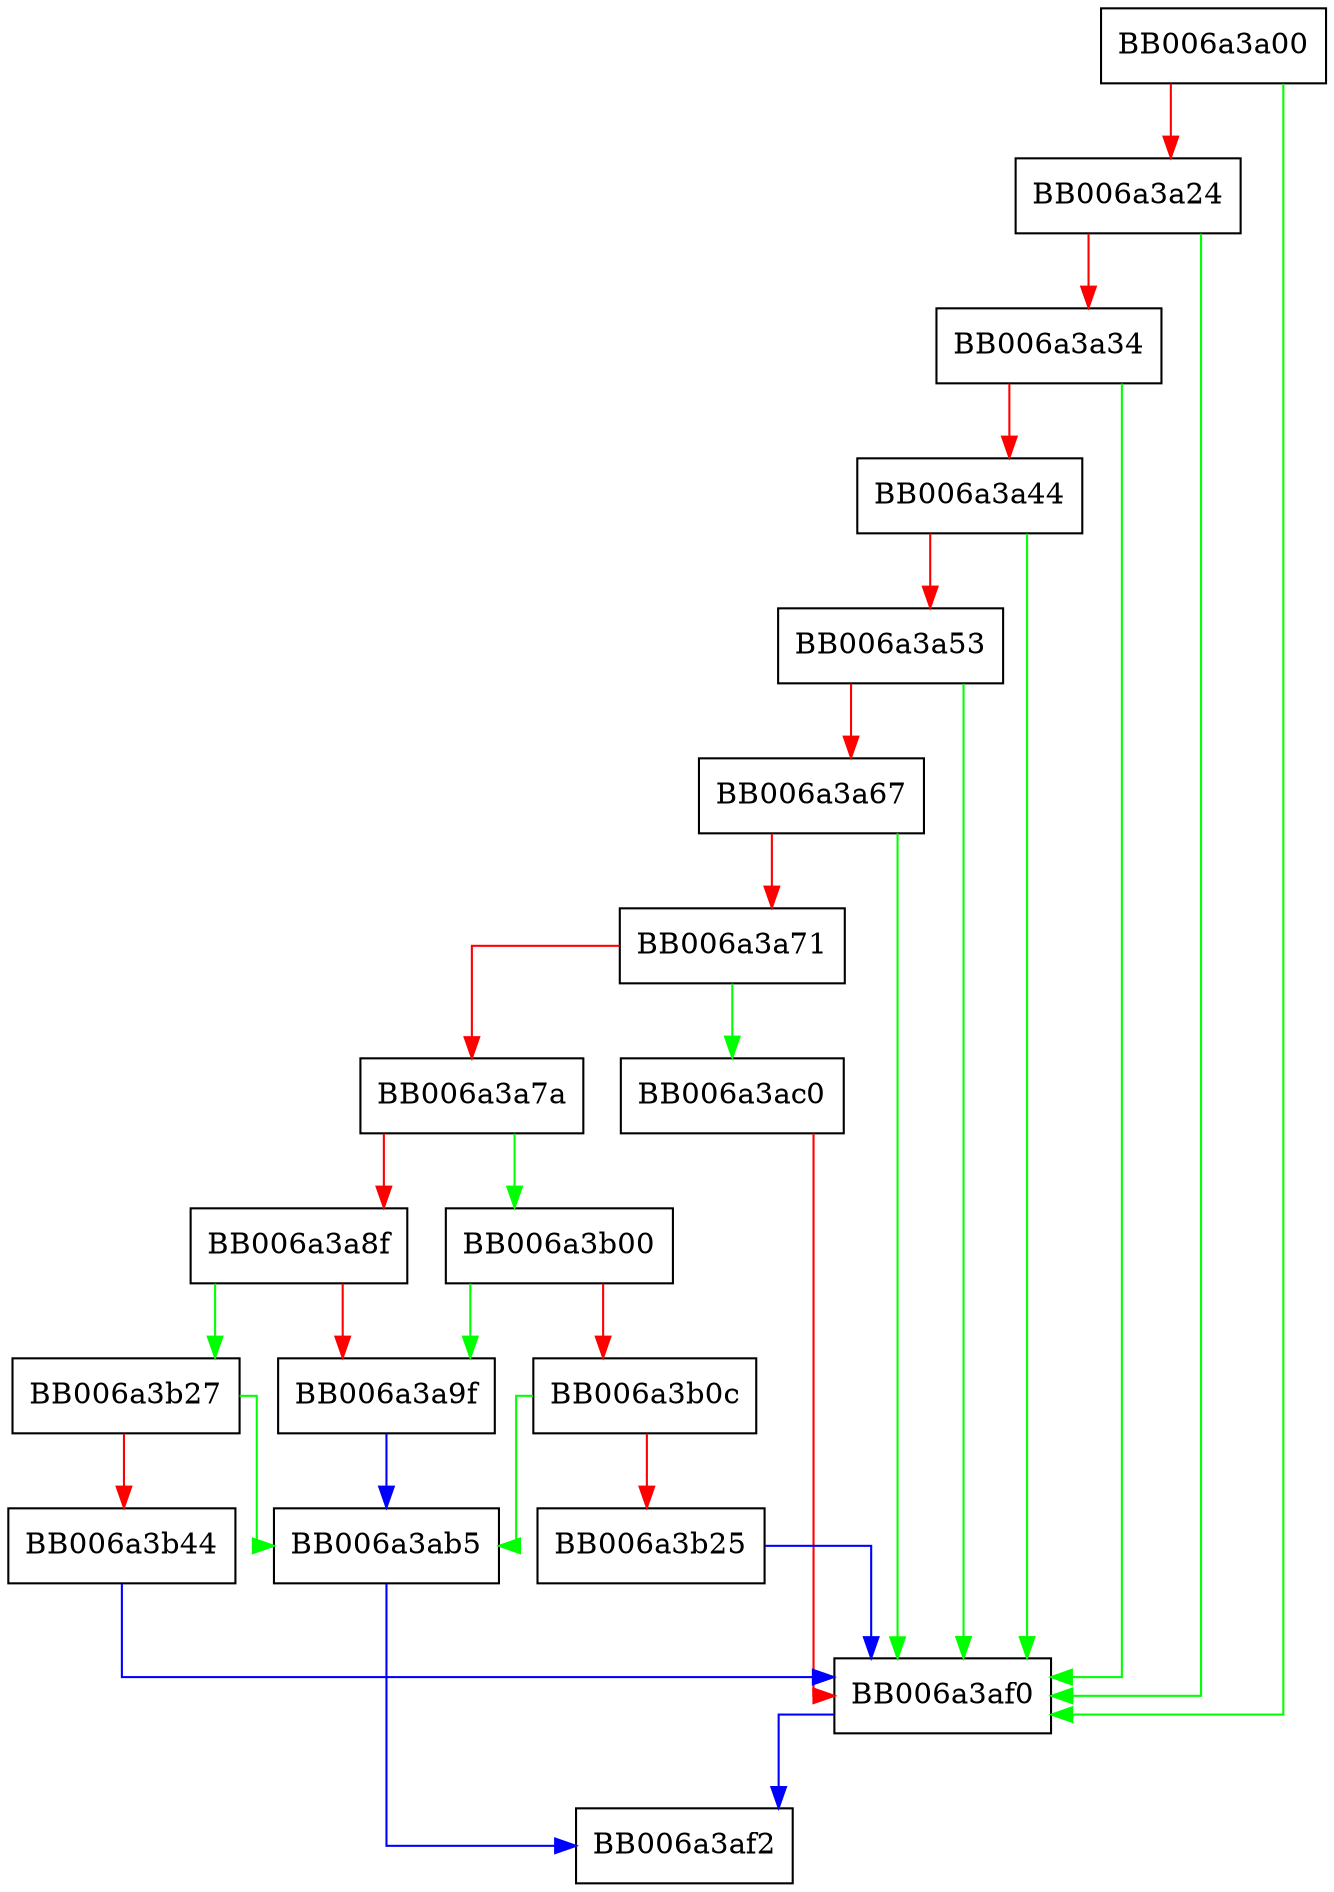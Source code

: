 digraph sm4_xts_cipher {
  node [shape="box"];
  graph [splines=ortho];
  BB006a3a00 -> BB006a3af0 [color="green"];
  BB006a3a00 -> BB006a3a24 [color="red"];
  BB006a3a24 -> BB006a3af0 [color="green"];
  BB006a3a24 -> BB006a3a34 [color="red"];
  BB006a3a34 -> BB006a3af0 [color="green"];
  BB006a3a34 -> BB006a3a44 [color="red"];
  BB006a3a44 -> BB006a3af0 [color="green"];
  BB006a3a44 -> BB006a3a53 [color="red"];
  BB006a3a53 -> BB006a3af0 [color="green"];
  BB006a3a53 -> BB006a3a67 [color="red"];
  BB006a3a67 -> BB006a3af0 [color="green"];
  BB006a3a67 -> BB006a3a71 [color="red"];
  BB006a3a71 -> BB006a3ac0 [color="green"];
  BB006a3a71 -> BB006a3a7a [color="red"];
  BB006a3a7a -> BB006a3b00 [color="green"];
  BB006a3a7a -> BB006a3a8f [color="red"];
  BB006a3a8f -> BB006a3b27 [color="green"];
  BB006a3a8f -> BB006a3a9f [color="red"];
  BB006a3a9f -> BB006a3ab5 [color="blue"];
  BB006a3ab5 -> BB006a3af2 [color="blue"];
  BB006a3ac0 -> BB006a3af0 [color="red"];
  BB006a3af0 -> BB006a3af2 [color="blue"];
  BB006a3b00 -> BB006a3a9f [color="green"];
  BB006a3b00 -> BB006a3b0c [color="red"];
  BB006a3b0c -> BB006a3ab5 [color="green"];
  BB006a3b0c -> BB006a3b25 [color="red"];
  BB006a3b25 -> BB006a3af0 [color="blue"];
  BB006a3b27 -> BB006a3ab5 [color="green"];
  BB006a3b27 -> BB006a3b44 [color="red"];
  BB006a3b44 -> BB006a3af0 [color="blue"];
}